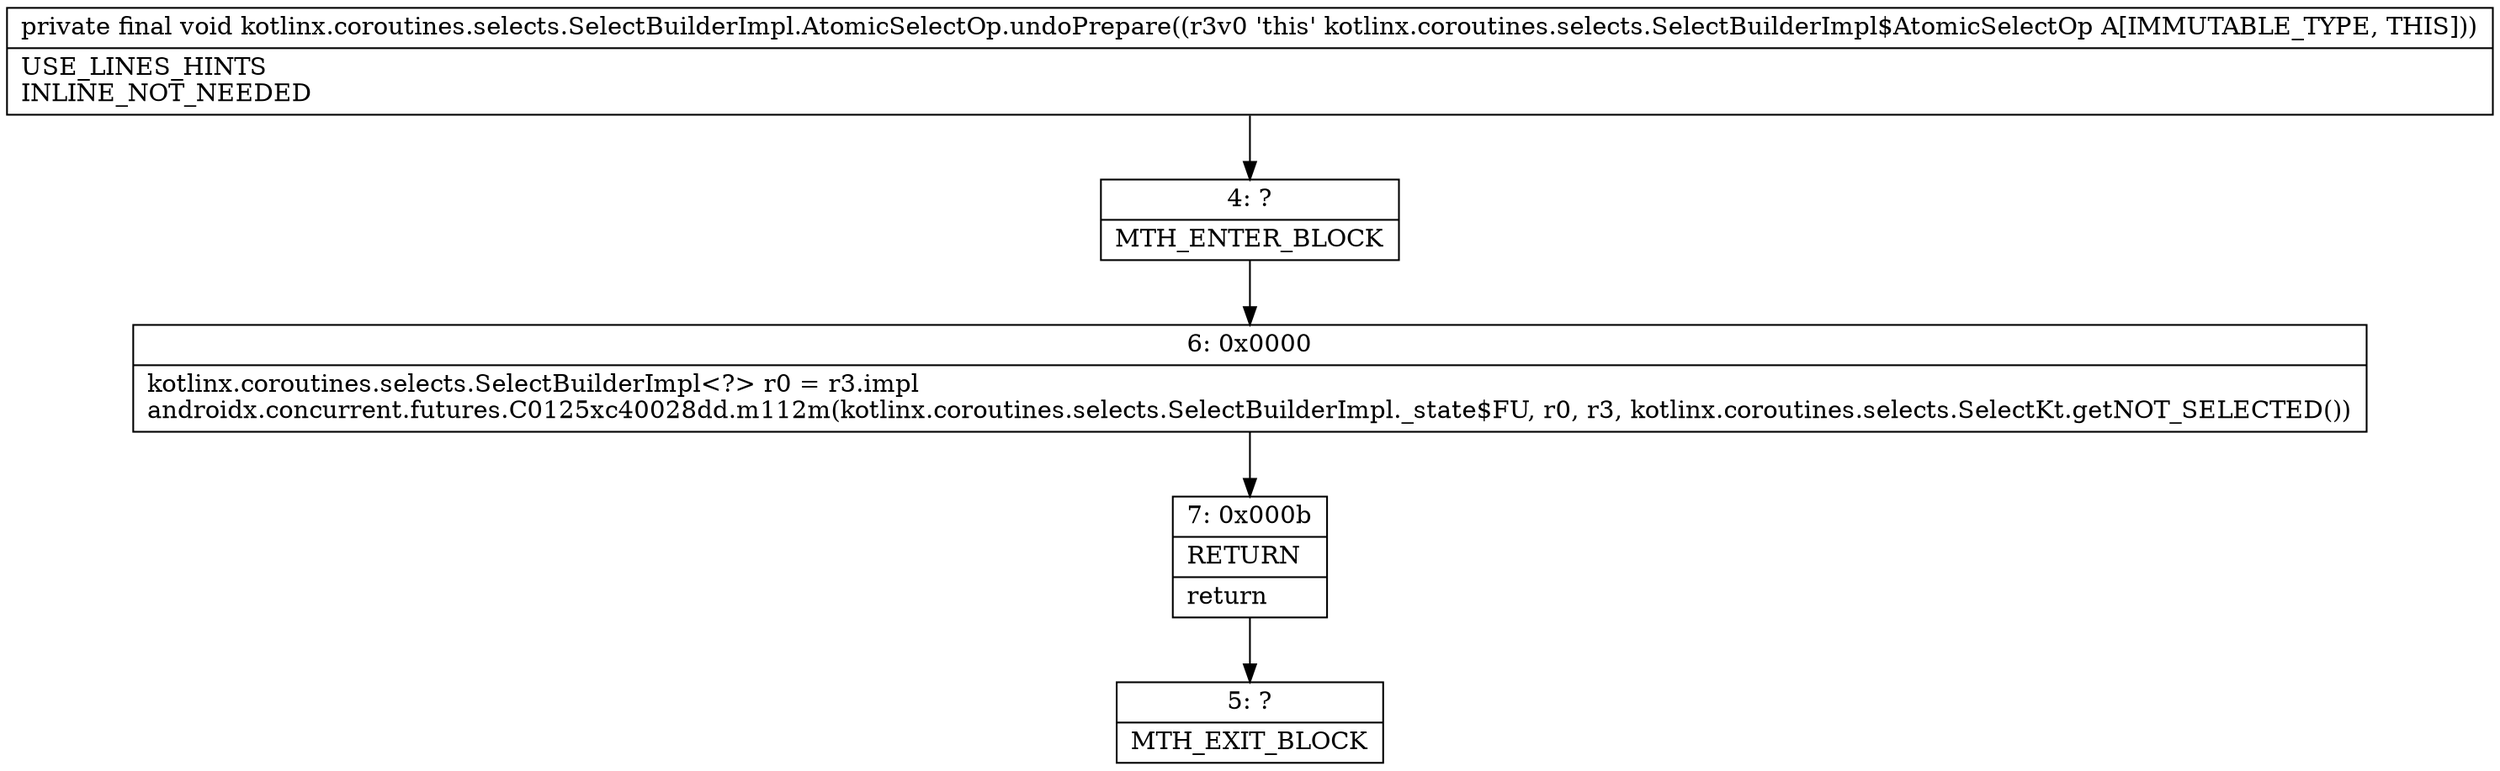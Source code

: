 digraph "CFG forkotlinx.coroutines.selects.SelectBuilderImpl.AtomicSelectOp.undoPrepare()V" {
Node_4 [shape=record,label="{4\:\ ?|MTH_ENTER_BLOCK\l}"];
Node_6 [shape=record,label="{6\:\ 0x0000|kotlinx.coroutines.selects.SelectBuilderImpl\<?\> r0 = r3.impl\landroidx.concurrent.futures.C0125xc40028dd.m112m(kotlinx.coroutines.selects.SelectBuilderImpl._state$FU, r0, r3, kotlinx.coroutines.selects.SelectKt.getNOT_SELECTED())\l}"];
Node_7 [shape=record,label="{7\:\ 0x000b|RETURN\l|return\l}"];
Node_5 [shape=record,label="{5\:\ ?|MTH_EXIT_BLOCK\l}"];
MethodNode[shape=record,label="{private final void kotlinx.coroutines.selects.SelectBuilderImpl.AtomicSelectOp.undoPrepare((r3v0 'this' kotlinx.coroutines.selects.SelectBuilderImpl$AtomicSelectOp A[IMMUTABLE_TYPE, THIS]))  | USE_LINES_HINTS\lINLINE_NOT_NEEDED\l}"];
MethodNode -> Node_4;Node_4 -> Node_6;
Node_6 -> Node_7;
Node_7 -> Node_5;
}

